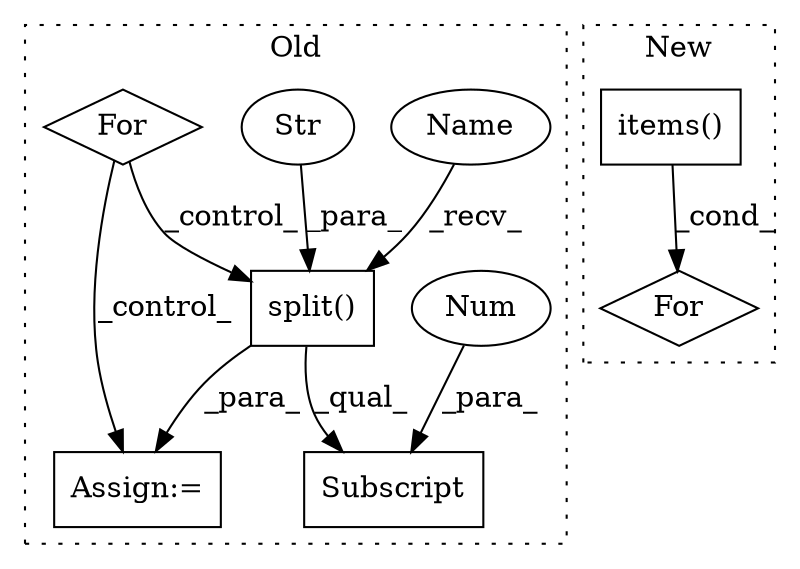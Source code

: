 digraph G {
subgraph cluster0 {
1 [label="split()" a="75" s="6963,6977" l="11,1" shape="box"];
3 [label="Assign:=" a="68" s="6906" l="3" shape="box"];
4 [label="Str" a="66" s="6974" l="3" shape="ellipse"];
5 [label="Subscript" a="63" s="6963,0" l="18,0" shape="box"];
6 [label="Num" a="76" s="6979" l="1" shape="ellipse"];
8 [label="For" a="107" s="6570,6611" l="4,10" shape="diamond"];
9 [label="Name" a="87" s="6963" l="4" shape="ellipse"];
label = "Old";
style="dotted";
}
subgraph cluster1 {
2 [label="items()" a="75" s="605" l="38" shape="box"];
7 [label="For" a="107" s="1023,1082" l="4,75" shape="diamond"];
label = "New";
style="dotted";
}
1 -> 3 [label="_para_"];
1 -> 5 [label="_qual_"];
2 -> 7 [label="_cond_"];
4 -> 1 [label="_para_"];
6 -> 5 [label="_para_"];
8 -> 1 [label="_control_"];
8 -> 3 [label="_control_"];
9 -> 1 [label="_recv_"];
}
